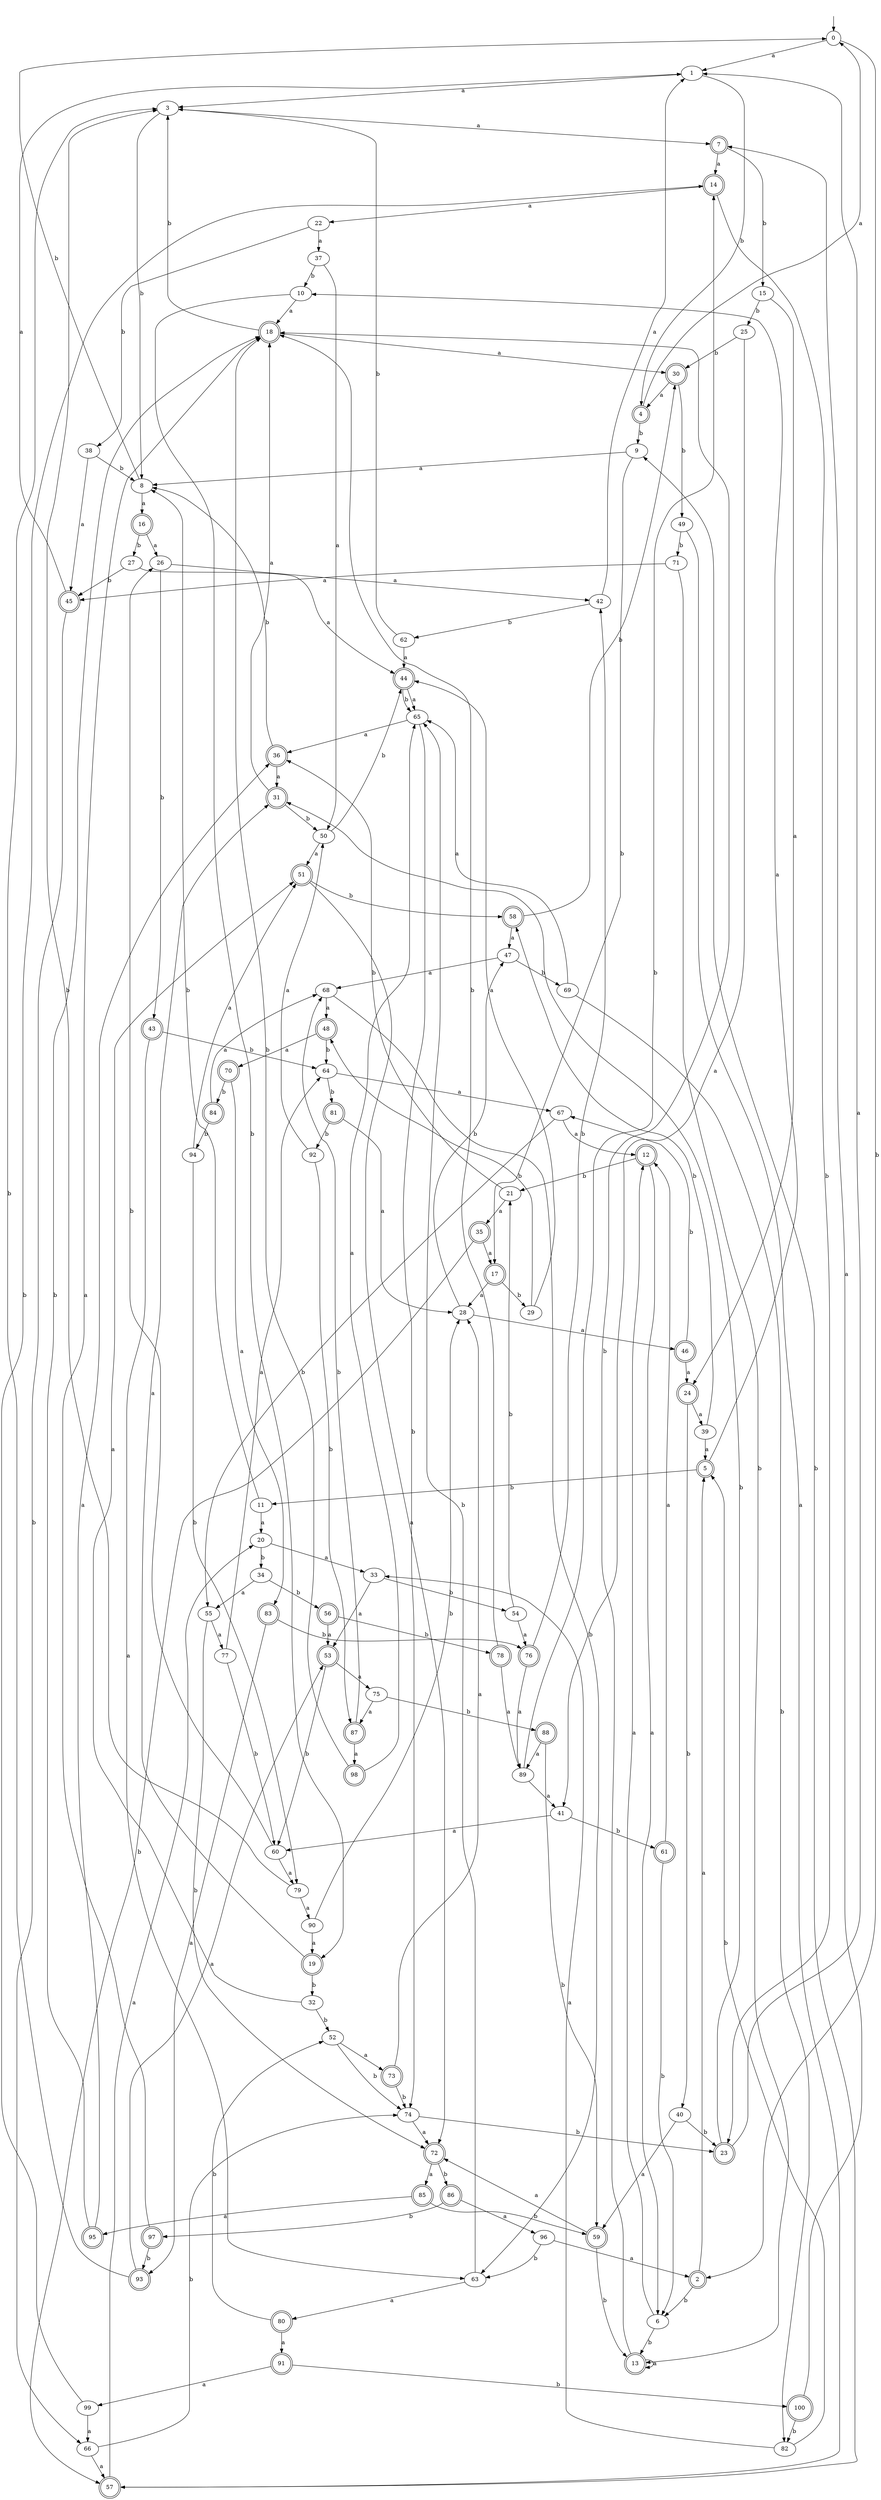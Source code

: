 digraph RandomDFA {
  __start0 [label="", shape=none];
  __start0 -> 0 [label=""];
  0 [shape=circle]
  0 -> 1 [label="a"]
  0 -> 2 [label="b"]
  1
  1 -> 3 [label="a"]
  1 -> 4 [label="b"]
  2 [shape=doublecircle]
  2 -> 5 [label="a"]
  2 -> 6 [label="b"]
  3
  3 -> 7 [label="a"]
  3 -> 8 [label="b"]
  4 [shape=doublecircle]
  4 -> 0 [label="a"]
  4 -> 9 [label="b"]
  5 [shape=doublecircle]
  5 -> 10 [label="a"]
  5 -> 11 [label="b"]
  6
  6 -> 12 [label="a"]
  6 -> 13 [label="b"]
  7 [shape=doublecircle]
  7 -> 14 [label="a"]
  7 -> 15 [label="b"]
  8
  8 -> 16 [label="a"]
  8 -> 0 [label="b"]
  9
  9 -> 8 [label="a"]
  9 -> 17 [label="b"]
  10
  10 -> 18 [label="a"]
  10 -> 19 [label="b"]
  11
  11 -> 20 [label="a"]
  11 -> 8 [label="b"]
  12 [shape=doublecircle]
  12 -> 6 [label="a"]
  12 -> 21 [label="b"]
  13 [shape=doublecircle]
  13 -> 13 [label="a"]
  13 -> 18 [label="b"]
  14 [shape=doublecircle]
  14 -> 22 [label="a"]
  14 -> 23 [label="b"]
  15
  15 -> 24 [label="a"]
  15 -> 25 [label="b"]
  16 [shape=doublecircle]
  16 -> 26 [label="a"]
  16 -> 27 [label="b"]
  17 [shape=doublecircle]
  17 -> 28 [label="a"]
  17 -> 29 [label="b"]
  18 [shape=doublecircle]
  18 -> 30 [label="a"]
  18 -> 3 [label="b"]
  19 [shape=doublecircle]
  19 -> 31 [label="a"]
  19 -> 32 [label="b"]
  20
  20 -> 33 [label="a"]
  20 -> 34 [label="b"]
  21
  21 -> 35 [label="a"]
  21 -> 36 [label="b"]
  22
  22 -> 37 [label="a"]
  22 -> 38 [label="b"]
  23 [shape=doublecircle]
  23 -> 1 [label="a"]
  23 -> 31 [label="b"]
  24 [shape=doublecircle]
  24 -> 39 [label="a"]
  24 -> 40 [label="b"]
  25
  25 -> 41 [label="a"]
  25 -> 30 [label="b"]
  26
  26 -> 42 [label="a"]
  26 -> 43 [label="b"]
  27
  27 -> 44 [label="a"]
  27 -> 45 [label="b"]
  28
  28 -> 46 [label="a"]
  28 -> 47 [label="b"]
  29
  29 -> 44 [label="a"]
  29 -> 48 [label="b"]
  30 [shape=doublecircle]
  30 -> 4 [label="a"]
  30 -> 49 [label="b"]
  31 [shape=doublecircle]
  31 -> 18 [label="a"]
  31 -> 50 [label="b"]
  32
  32 -> 51 [label="a"]
  32 -> 52 [label="b"]
  33
  33 -> 53 [label="a"]
  33 -> 54 [label="b"]
  34
  34 -> 55 [label="a"]
  34 -> 56 [label="b"]
  35 [shape=doublecircle]
  35 -> 17 [label="a"]
  35 -> 57 [label="b"]
  36 [shape=doublecircle]
  36 -> 31 [label="a"]
  36 -> 8 [label="b"]
  37
  37 -> 50 [label="a"]
  37 -> 10 [label="b"]
  38
  38 -> 45 [label="a"]
  38 -> 8 [label="b"]
  39
  39 -> 5 [label="a"]
  39 -> 58 [label="b"]
  40
  40 -> 59 [label="a"]
  40 -> 23 [label="b"]
  41
  41 -> 60 [label="a"]
  41 -> 61 [label="b"]
  42
  42 -> 1 [label="a"]
  42 -> 62 [label="b"]
  43 [shape=doublecircle]
  43 -> 63 [label="a"]
  43 -> 64 [label="b"]
  44 [shape=doublecircle]
  44 -> 65 [label="a"]
  44 -> 65 [label="b"]
  45 [shape=doublecircle]
  45 -> 1 [label="a"]
  45 -> 66 [label="b"]
  46 [shape=doublecircle]
  46 -> 24 [label="a"]
  46 -> 67 [label="b"]
  47
  47 -> 68 [label="a"]
  47 -> 69 [label="b"]
  48 [shape=doublecircle]
  48 -> 70 [label="a"]
  48 -> 64 [label="b"]
  49
  49 -> 57 [label="a"]
  49 -> 71 [label="b"]
  50
  50 -> 51 [label="a"]
  50 -> 44 [label="b"]
  51 [shape=doublecircle]
  51 -> 72 [label="a"]
  51 -> 58 [label="b"]
  52
  52 -> 73 [label="a"]
  52 -> 74 [label="b"]
  53 [shape=doublecircle]
  53 -> 75 [label="a"]
  53 -> 60 [label="b"]
  54
  54 -> 76 [label="a"]
  54 -> 21 [label="b"]
  55
  55 -> 77 [label="a"]
  55 -> 72 [label="b"]
  56 [shape=doublecircle]
  56 -> 53 [label="a"]
  56 -> 78 [label="b"]
  57 [shape=doublecircle]
  57 -> 20 [label="a"]
  57 -> 9 [label="b"]
  58 [shape=doublecircle]
  58 -> 47 [label="a"]
  58 -> 30 [label="b"]
  59 [shape=doublecircle]
  59 -> 72 [label="a"]
  59 -> 13 [label="b"]
  60
  60 -> 79 [label="a"]
  60 -> 26 [label="b"]
  61 [shape=doublecircle]
  61 -> 12 [label="a"]
  61 -> 6 [label="b"]
  62
  62 -> 44 [label="a"]
  62 -> 3 [label="b"]
  63
  63 -> 80 [label="a"]
  63 -> 65 [label="b"]
  64
  64 -> 67 [label="a"]
  64 -> 81 [label="b"]
  65
  65 -> 36 [label="a"]
  65 -> 74 [label="b"]
  66
  66 -> 57 [label="a"]
  66 -> 74 [label="b"]
  67
  67 -> 12 [label="a"]
  67 -> 55 [label="b"]
  68
  68 -> 48 [label="a"]
  68 -> 63 [label="b"]
  69
  69 -> 65 [label="a"]
  69 -> 82 [label="b"]
  70 [shape=doublecircle]
  70 -> 83 [label="a"]
  70 -> 84 [label="b"]
  71
  71 -> 45 [label="a"]
  71 -> 13 [label="b"]
  72 [shape=doublecircle]
  72 -> 85 [label="a"]
  72 -> 86 [label="b"]
  73 [shape=doublecircle]
  73 -> 28 [label="a"]
  73 -> 74 [label="b"]
  74
  74 -> 72 [label="a"]
  74 -> 23 [label="b"]
  75
  75 -> 87 [label="a"]
  75 -> 88 [label="b"]
  76 [shape=doublecircle]
  76 -> 89 [label="a"]
  76 -> 42 [label="b"]
  77
  77 -> 64 [label="a"]
  77 -> 60 [label="b"]
  78 [shape=doublecircle]
  78 -> 89 [label="a"]
  78 -> 18 [label="b"]
  79
  79 -> 90 [label="a"]
  79 -> 3 [label="b"]
  80 [shape=doublecircle]
  80 -> 91 [label="a"]
  80 -> 52 [label="b"]
  81 [shape=doublecircle]
  81 -> 28 [label="a"]
  81 -> 92 [label="b"]
  82
  82 -> 33 [label="a"]
  82 -> 5 [label="b"]
  83 [shape=doublecircle]
  83 -> 93 [label="a"]
  83 -> 76 [label="b"]
  84 [shape=doublecircle]
  84 -> 68 [label="a"]
  84 -> 94 [label="b"]
  85 [shape=doublecircle]
  85 -> 95 [label="a"]
  85 -> 59 [label="b"]
  86 [shape=doublecircle]
  86 -> 96 [label="a"]
  86 -> 97 [label="b"]
  87 [shape=doublecircle]
  87 -> 98 [label="a"]
  87 -> 68 [label="b"]
  88 [shape=doublecircle]
  88 -> 89 [label="a"]
  88 -> 59 [label="b"]
  89
  89 -> 41 [label="a"]
  89 -> 14 [label="b"]
  90
  90 -> 19 [label="a"]
  90 -> 28 [label="b"]
  91 [shape=doublecircle]
  91 -> 99 [label="a"]
  91 -> 100 [label="b"]
  92
  92 -> 50 [label="a"]
  92 -> 87 [label="b"]
  93 [shape=doublecircle]
  93 -> 53 [label="a"]
  93 -> 3 [label="b"]
  94
  94 -> 51 [label="a"]
  94 -> 79 [label="b"]
  95 [shape=doublecircle]
  95 -> 36 [label="a"]
  95 -> 18 [label="b"]
  96
  96 -> 2 [label="a"]
  96 -> 63 [label="b"]
  97 [shape=doublecircle]
  97 -> 18 [label="a"]
  97 -> 93 [label="b"]
  98 [shape=doublecircle]
  98 -> 65 [label="a"]
  98 -> 18 [label="b"]
  99
  99 -> 66 [label="a"]
  99 -> 14 [label="b"]
  100 [shape=doublecircle]
  100 -> 7 [label="a"]
  100 -> 82 [label="b"]
}
